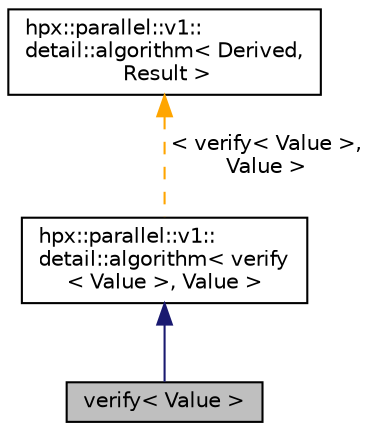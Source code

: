 digraph "verify&lt; Value &gt;"
{
  edge [fontname="Helvetica",fontsize="10",labelfontname="Helvetica",labelfontsize="10"];
  node [fontname="Helvetica",fontsize="10",shape=record];
  Node0 [label="verify\< Value \>",height=0.2,width=0.4,color="black", fillcolor="grey75", style="filled", fontcolor="black"];
  Node1 -> Node0 [dir="back",color="midnightblue",fontsize="10",style="solid",fontname="Helvetica"];
  Node1 [label="hpx::parallel::v1::\ldetail::algorithm\< verify\l\< Value \>, Value \>",height=0.2,width=0.4,color="black", fillcolor="white", style="filled",URL="$d4/db9/structhpx_1_1parallel_1_1v1_1_1detail_1_1algorithm.html"];
  Node2 -> Node1 [dir="back",color="orange",fontsize="10",style="dashed",label=" \< verify\< Value \>,\l Value \>" ,fontname="Helvetica"];
  Node2 [label="hpx::parallel::v1::\ldetail::algorithm\< Derived,\l Result \>",height=0.2,width=0.4,color="black", fillcolor="white", style="filled",URL="$d4/db9/structhpx_1_1parallel_1_1v1_1_1detail_1_1algorithm.html"];
}
